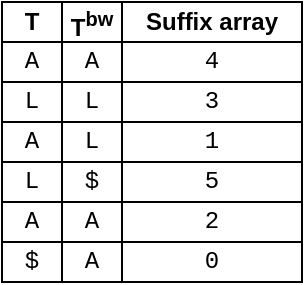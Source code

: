 <mxfile version="14.6.3" type="device"><diagram id="mjZOnfnV3YwLyBmtBJo3" name="Page-1"><mxGraphModel dx="981" dy="619" grid="1" gridSize="10" guides="1" tooltips="1" connect="1" arrows="1" fold="1" page="1" pageScale="1" pageWidth="850" pageHeight="1100" math="0" shadow="0"><root><mxCell id="0"/><mxCell id="1" parent="0"/><mxCell id="pEuU20ISN1uzoI-DLyJZ-1" value="" style="shape=table;html=1;whiteSpace=wrap;startSize=0;container=1;collapsible=0;childLayout=tableLayout;fillColor=none;" parent="1" vertex="1"><mxGeometry x="40" y="80" width="150" height="140" as="geometry"/></mxCell><mxCell id="pEuU20ISN1uzoI-DLyJZ-2" style="shape=partialRectangle;html=1;whiteSpace=wrap;collapsible=0;dropTarget=0;pointerEvents=0;fillColor=none;top=0;left=0;bottom=0;right=0;points=[[0,0.5],[1,0.5]];portConstraint=eastwest;" parent="pEuU20ISN1uzoI-DLyJZ-1" vertex="1"><mxGeometry width="150" height="20" as="geometry"/></mxCell><mxCell id="-EEu0QPcJManlIqrldrM-110" value="T" style="shape=partialRectangle;html=1;whiteSpace=wrap;connectable=0;fillColor=none;top=0;left=0;bottom=0;right=0;overflow=hidden;fontStyle=1;direction=north;" vertex="1" parent="pEuU20ISN1uzoI-DLyJZ-2"><mxGeometry width="30" height="20" as="geometry"/></mxCell><mxCell id="pEuU20ISN1uzoI-DLyJZ-4" value="T&lt;sup&gt;bw&lt;/sup&gt;" style="shape=partialRectangle;html=1;whiteSpace=wrap;connectable=0;fillColor=none;top=0;left=0;bottom=0;right=0;overflow=hidden;fontStyle=1;direction=north;" parent="pEuU20ISN1uzoI-DLyJZ-2" vertex="1"><mxGeometry x="30" width="30" height="20" as="geometry"/></mxCell><mxCell id="-EEu0QPcJManlIqrldrM-117" value="Suffix array" style="shape=partialRectangle;html=1;whiteSpace=wrap;connectable=0;fillColor=none;top=0;left=0;bottom=0;right=0;overflow=hidden;fontStyle=1;direction=north;" vertex="1" parent="pEuU20ISN1uzoI-DLyJZ-2"><mxGeometry x="60" width="90" height="20" as="geometry"/></mxCell><mxCell id="pEuU20ISN1uzoI-DLyJZ-5" value="" style="shape=partialRectangle;html=1;whiteSpace=wrap;collapsible=0;dropTarget=0;pointerEvents=0;fillColor=none;top=0;left=0;bottom=0;right=0;points=[[0,0.5],[1,0.5]];portConstraint=eastwest;" parent="pEuU20ISN1uzoI-DLyJZ-1" vertex="1"><mxGeometry y="20" width="150" height="20" as="geometry"/></mxCell><mxCell id="-EEu0QPcJManlIqrldrM-111" value="A" style="shape=partialRectangle;html=1;whiteSpace=wrap;connectable=0;top=0;left=0;bottom=0;right=0;overflow=hidden;direction=north;fontFamily=Courier New;strokeColor=#6c8ebf;fillColor=none;" vertex="1" parent="pEuU20ISN1uzoI-DLyJZ-5"><mxGeometry width="30" height="20" as="geometry"/></mxCell><mxCell id="pEuU20ISN1uzoI-DLyJZ-7" value="A" style="shape=partialRectangle;html=1;whiteSpace=wrap;connectable=0;top=0;left=0;bottom=0;right=0;overflow=hidden;direction=north;fontFamily=Courier New;strokeColor=#6c8ebf;fillColor=none;" parent="pEuU20ISN1uzoI-DLyJZ-5" vertex="1"><mxGeometry x="30" width="30" height="20" as="geometry"/></mxCell><mxCell id="-EEu0QPcJManlIqrldrM-118" value="4" style="shape=partialRectangle;html=1;whiteSpace=wrap;connectable=0;top=0;left=0;bottom=0;right=0;overflow=hidden;direction=north;fontFamily=Courier New;strokeColor=#6c8ebf;fillColor=none;" vertex="1" parent="pEuU20ISN1uzoI-DLyJZ-5"><mxGeometry x="60" width="90" height="20" as="geometry"/></mxCell><mxCell id="pEuU20ISN1uzoI-DLyJZ-8" style="shape=partialRectangle;html=1;whiteSpace=wrap;collapsible=0;dropTarget=0;pointerEvents=0;fillColor=none;top=0;left=0;bottom=0;right=0;points=[[0,0.5],[1,0.5]];portConstraint=eastwest;" parent="pEuU20ISN1uzoI-DLyJZ-1" vertex="1"><mxGeometry y="40" width="150" height="20" as="geometry"/></mxCell><mxCell id="-EEu0QPcJManlIqrldrM-112" value="L" style="shape=partialRectangle;html=1;whiteSpace=wrap;connectable=0;top=0;left=0;bottom=0;right=0;overflow=hidden;direction=north;fontFamily=Courier New;strokeColor=#6c8ebf;fillColor=none;" vertex="1" parent="pEuU20ISN1uzoI-DLyJZ-8"><mxGeometry width="30" height="20" as="geometry"/></mxCell><mxCell id="pEuU20ISN1uzoI-DLyJZ-10" value="L" style="shape=partialRectangle;html=1;whiteSpace=wrap;connectable=0;top=0;left=0;bottom=0;right=0;overflow=hidden;direction=north;fontFamily=Courier New;strokeColor=#6c8ebf;fillColor=none;" parent="pEuU20ISN1uzoI-DLyJZ-8" vertex="1"><mxGeometry x="30" width="30" height="20" as="geometry"/></mxCell><mxCell id="-EEu0QPcJManlIqrldrM-119" value="3" style="shape=partialRectangle;html=1;whiteSpace=wrap;connectable=0;top=0;left=0;bottom=0;right=0;overflow=hidden;direction=north;fontFamily=Courier New;strokeColor=#6c8ebf;fillColor=none;" vertex="1" parent="pEuU20ISN1uzoI-DLyJZ-8"><mxGeometry x="60" width="90" height="20" as="geometry"/></mxCell><mxCell id="pEuU20ISN1uzoI-DLyJZ-11" value="" style="shape=partialRectangle;html=1;whiteSpace=wrap;collapsible=0;dropTarget=0;pointerEvents=0;fillColor=none;top=0;left=0;bottom=0;right=0;points=[[0,0.5],[1,0.5]];portConstraint=eastwest;" parent="pEuU20ISN1uzoI-DLyJZ-1" vertex="1"><mxGeometry y="60" width="150" height="20" as="geometry"/></mxCell><mxCell id="-EEu0QPcJManlIqrldrM-113" value="A" style="shape=partialRectangle;html=1;whiteSpace=wrap;connectable=0;top=0;left=0;bottom=0;right=0;overflow=hidden;direction=north;fontFamily=Courier New;strokeColor=#6c8ebf;fillColor=none;" vertex="1" parent="pEuU20ISN1uzoI-DLyJZ-11"><mxGeometry width="30" height="20" as="geometry"/></mxCell><mxCell id="pEuU20ISN1uzoI-DLyJZ-13" value="L" style="shape=partialRectangle;html=1;whiteSpace=wrap;connectable=0;top=0;left=0;bottom=0;right=0;overflow=hidden;direction=north;fontFamily=Courier New;strokeColor=#6c8ebf;fillColor=none;" parent="pEuU20ISN1uzoI-DLyJZ-11" vertex="1"><mxGeometry x="30" width="30" height="20" as="geometry"/></mxCell><mxCell id="-EEu0QPcJManlIqrldrM-120" value="1" style="shape=partialRectangle;html=1;whiteSpace=wrap;connectable=0;top=0;left=0;bottom=0;right=0;overflow=hidden;direction=north;fontFamily=Courier New;strokeColor=#6c8ebf;fillColor=none;" vertex="1" parent="pEuU20ISN1uzoI-DLyJZ-11"><mxGeometry x="60" width="90" height="20" as="geometry"/></mxCell><mxCell id="pEuU20ISN1uzoI-DLyJZ-14" value="" style="shape=partialRectangle;html=1;whiteSpace=wrap;collapsible=0;dropTarget=0;pointerEvents=0;fillColor=none;top=0;left=0;bottom=0;right=0;points=[[0,0.5],[1,0.5]];portConstraint=eastwest;" parent="pEuU20ISN1uzoI-DLyJZ-1" vertex="1"><mxGeometry y="80" width="150" height="20" as="geometry"/></mxCell><mxCell id="-EEu0QPcJManlIqrldrM-114" value="L" style="shape=partialRectangle;html=1;whiteSpace=wrap;connectable=0;top=0;left=0;bottom=0;right=0;overflow=hidden;direction=north;fontFamily=Courier New;strokeColor=#82b366;fillColor=none;" vertex="1" parent="pEuU20ISN1uzoI-DLyJZ-14"><mxGeometry width="30" height="20" as="geometry"/></mxCell><mxCell id="pEuU20ISN1uzoI-DLyJZ-16" value="$" style="shape=partialRectangle;html=1;whiteSpace=wrap;connectable=0;top=0;left=0;bottom=0;right=0;overflow=hidden;direction=north;fontFamily=Courier New;strokeColor=#82b366;fillColor=none;" parent="pEuU20ISN1uzoI-DLyJZ-14" vertex="1"><mxGeometry x="30" width="30" height="20" as="geometry"/></mxCell><mxCell id="-EEu0QPcJManlIqrldrM-121" value="5" style="shape=partialRectangle;html=1;whiteSpace=wrap;connectable=0;top=0;left=0;bottom=0;right=0;overflow=hidden;direction=north;fontFamily=Courier New;strokeColor=#82b366;fillColor=none;" vertex="1" parent="pEuU20ISN1uzoI-DLyJZ-14"><mxGeometry x="60" width="90" height="20" as="geometry"/></mxCell><mxCell id="pEuU20ISN1uzoI-DLyJZ-17" style="shape=partialRectangle;html=1;whiteSpace=wrap;collapsible=0;dropTarget=0;pointerEvents=0;fillColor=none;top=0;left=0;bottom=0;right=0;points=[[0,0.5],[1,0.5]];portConstraint=eastwest;movable=0;resizable=0;rotatable=0;deletable=0;editable=0;connectable=0;" parent="pEuU20ISN1uzoI-DLyJZ-1" vertex="1"><mxGeometry y="100" width="150" height="20" as="geometry"/></mxCell><mxCell id="-EEu0QPcJManlIqrldrM-115" value="A" style="shape=partialRectangle;html=1;whiteSpace=wrap;connectable=0;fillColor=none;top=0;left=0;bottom=0;right=0;overflow=hidden;direction=north;fontFamily=Courier New;" vertex="1" parent="pEuU20ISN1uzoI-DLyJZ-17"><mxGeometry width="30" height="20" as="geometry"/></mxCell><mxCell id="pEuU20ISN1uzoI-DLyJZ-19" value="A" style="shape=partialRectangle;html=1;whiteSpace=wrap;connectable=0;fillColor=none;top=0;left=0;bottom=0;right=0;overflow=hidden;direction=north;fontFamily=Courier New;" parent="pEuU20ISN1uzoI-DLyJZ-17" vertex="1"><mxGeometry x="30" width="30" height="20" as="geometry"/></mxCell><mxCell id="-EEu0QPcJManlIqrldrM-122" value="2" style="shape=partialRectangle;html=1;whiteSpace=wrap;connectable=0;fillColor=none;top=0;left=0;bottom=0;right=0;overflow=hidden;direction=north;fontFamily=Courier New;" vertex="1" parent="pEuU20ISN1uzoI-DLyJZ-17"><mxGeometry x="60" width="90" height="20" as="geometry"/></mxCell><mxCell id="pEuU20ISN1uzoI-DLyJZ-20" style="shape=partialRectangle;html=1;whiteSpace=wrap;collapsible=0;dropTarget=0;pointerEvents=0;fillColor=none;top=0;left=0;bottom=0;right=0;points=[[0,0.5],[1,0.5]];portConstraint=eastwest;" parent="pEuU20ISN1uzoI-DLyJZ-1" vertex="1"><mxGeometry y="120" width="150" height="20" as="geometry"/></mxCell><mxCell id="-EEu0QPcJManlIqrldrM-116" value="$" style="shape=partialRectangle;html=1;whiteSpace=wrap;connectable=0;fillColor=none;top=0;left=0;bottom=0;right=0;overflow=hidden;direction=north;fontFamily=Courier New;" vertex="1" parent="pEuU20ISN1uzoI-DLyJZ-20"><mxGeometry width="30" height="20" as="geometry"/></mxCell><mxCell id="pEuU20ISN1uzoI-DLyJZ-22" value="A" style="shape=partialRectangle;html=1;whiteSpace=wrap;connectable=0;fillColor=none;top=0;left=0;bottom=0;right=0;overflow=hidden;direction=north;fontFamily=Courier New;" parent="pEuU20ISN1uzoI-DLyJZ-20" vertex="1"><mxGeometry x="30" width="30" height="20" as="geometry"/></mxCell><mxCell id="-EEu0QPcJManlIqrldrM-123" value="0" style="shape=partialRectangle;html=1;whiteSpace=wrap;connectable=0;fillColor=none;top=0;left=0;bottom=0;right=0;overflow=hidden;direction=north;fontFamily=Courier New;" vertex="1" parent="pEuU20ISN1uzoI-DLyJZ-20"><mxGeometry x="60" width="90" height="20" as="geometry"/></mxCell></root></mxGraphModel></diagram></mxfile>